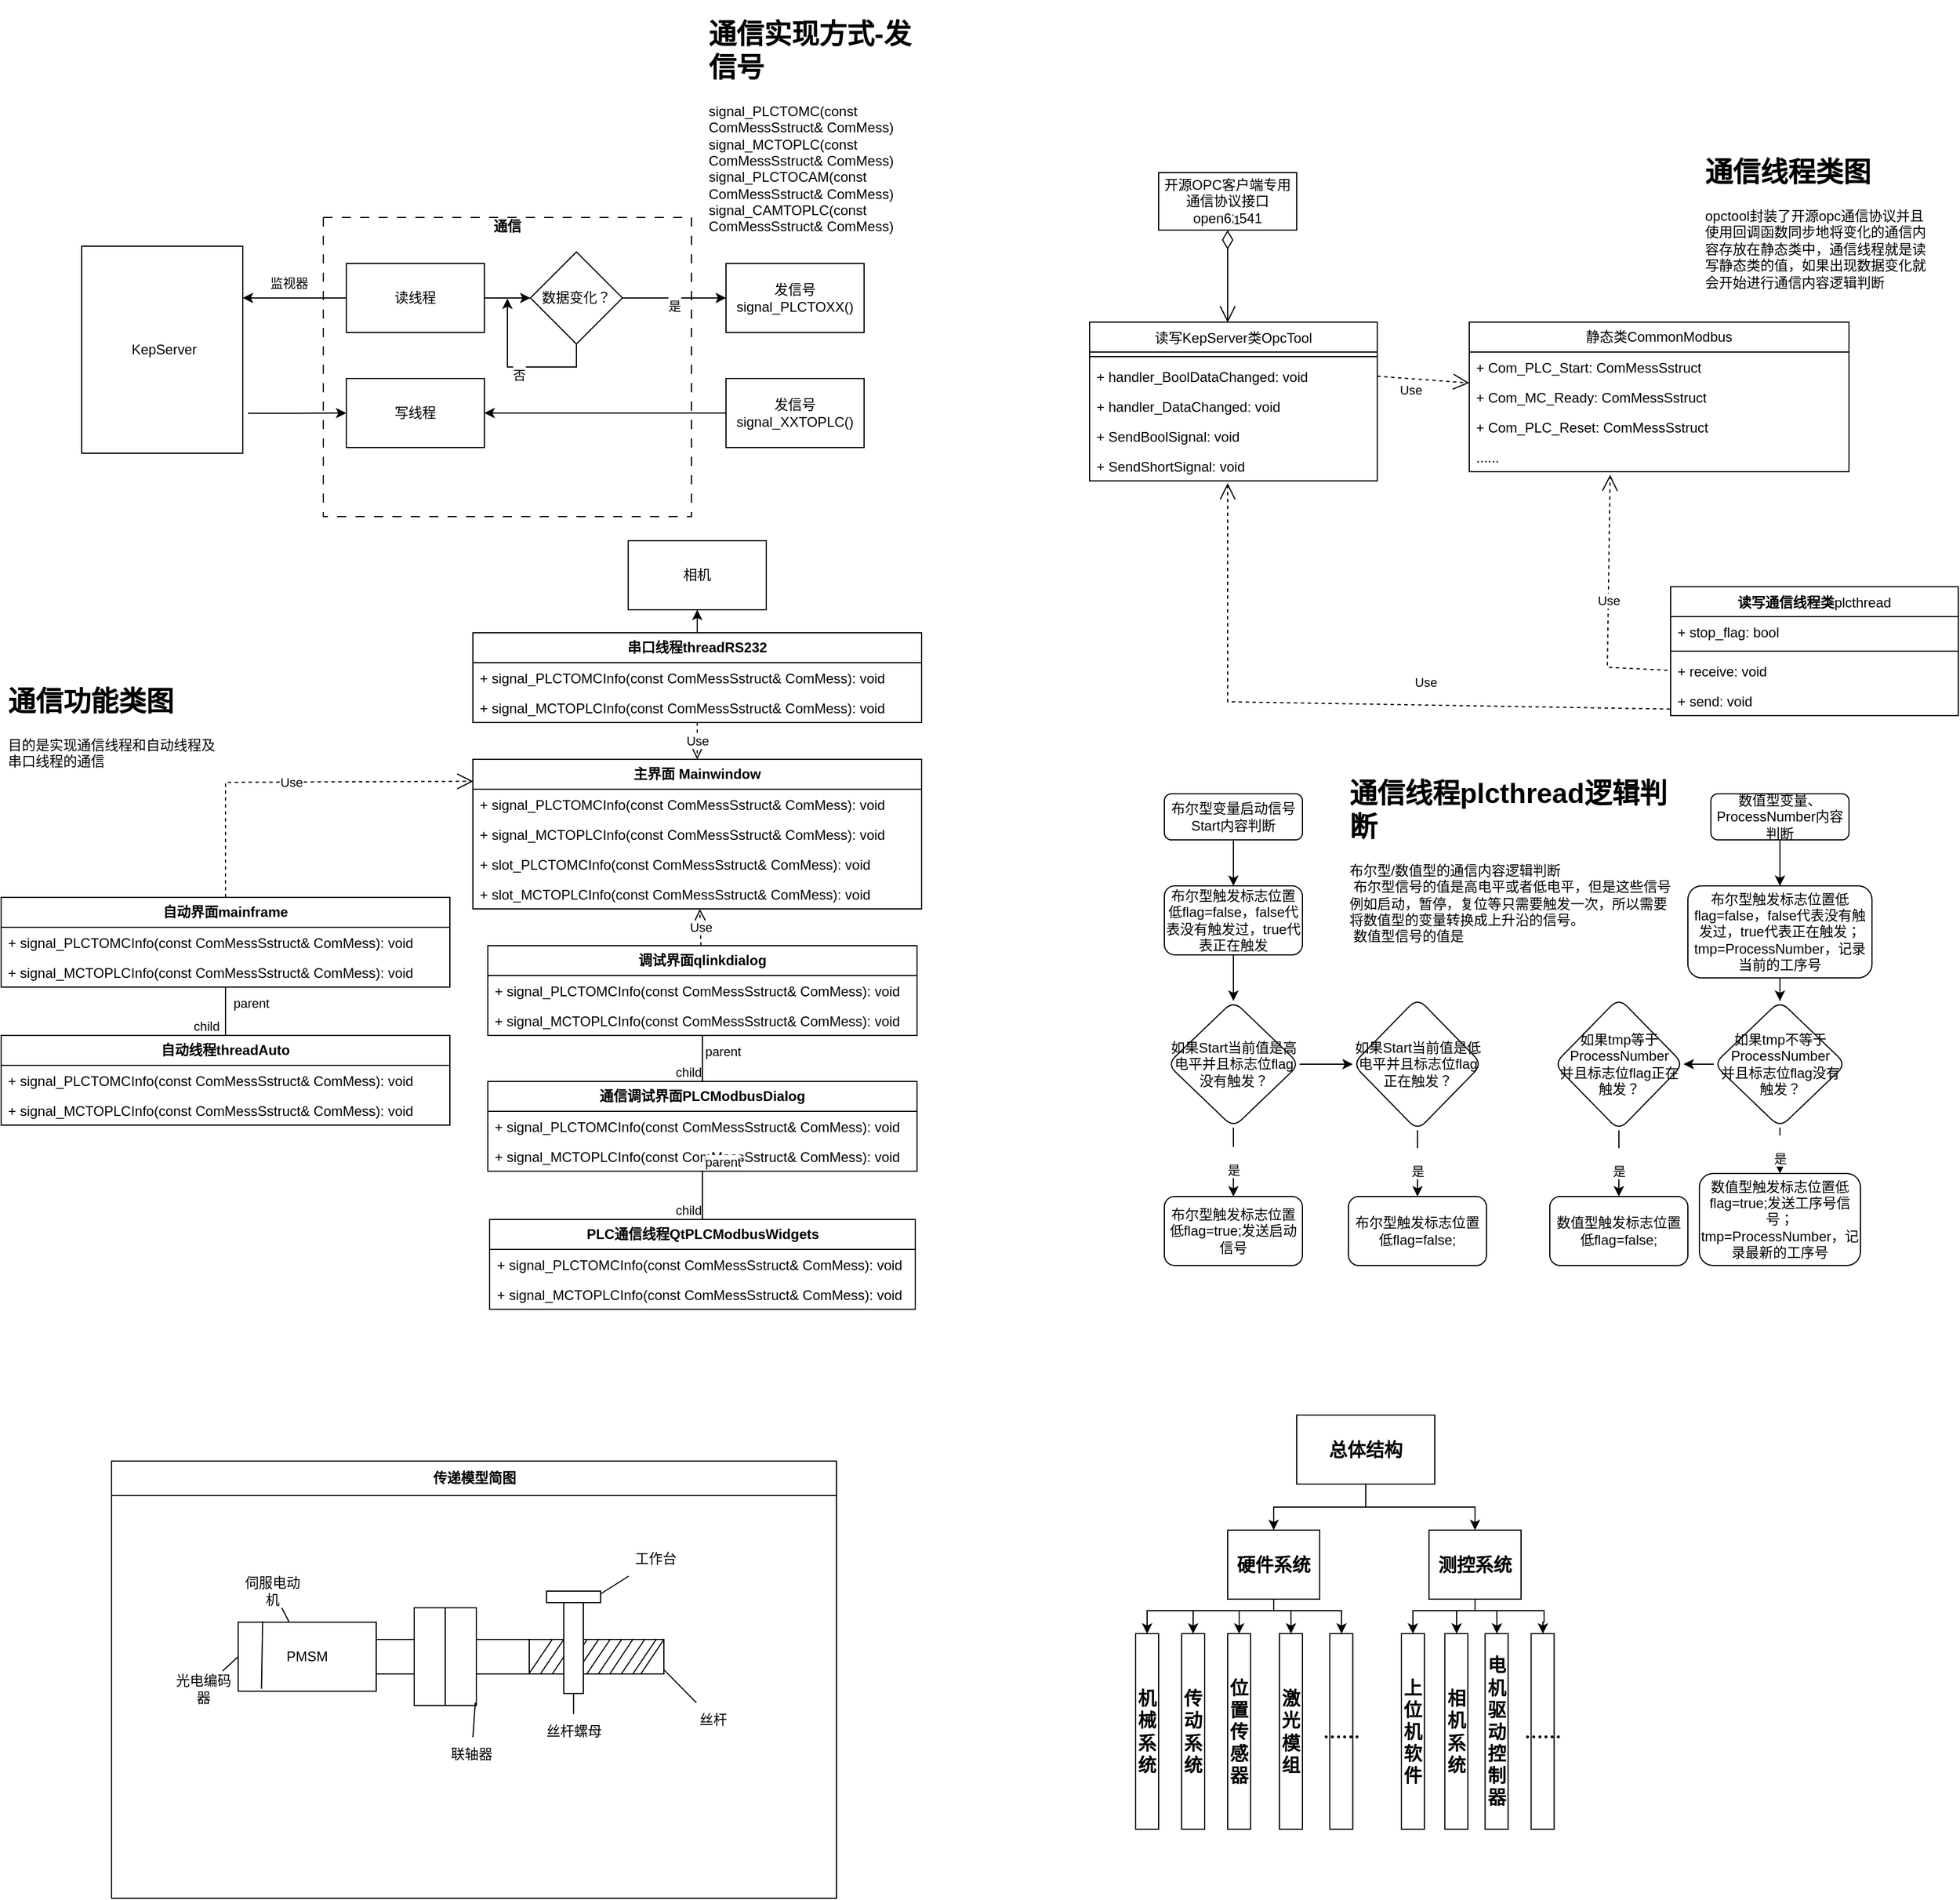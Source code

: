 <mxfile version="24.2.1" type="github">
  <diagram name="第 1 页" id="hFXtMmTSb2sQUVAaNlvA">
    <mxGraphModel dx="1781" dy="1477" grid="1" gridSize="10" guides="1" tooltips="1" connect="1" arrows="1" fold="1" page="1" pageScale="1" pageWidth="827" pageHeight="1169" math="0" shadow="0">
      <root>
        <mxCell id="0" />
        <mxCell id="1" parent="0" />
        <mxCell id="jgqnruxI4edwX1Ub459z-1" value="传递模型简图" style="swimlane;html=1;startSize=30;horizontal=1;containerType=tree;glass=0;" parent="1" vertex="1">
          <mxGeometry x="110" y="1270" width="630" height="380" as="geometry">
            <mxRectangle x="740" y="1830" width="110" height="30" as="alternateBounds" />
          </mxGeometry>
        </mxCell>
        <mxCell id="jgqnruxI4edwX1Ub459z-2" value="" style="rounded=0;whiteSpace=wrap;html=1;" parent="jgqnruxI4edwX1Ub459z-1" vertex="1">
          <mxGeometry x="110" y="140" width="120" height="60" as="geometry" />
        </mxCell>
        <mxCell id="jgqnruxI4edwX1Ub459z-3" style="rounded=0;orthogonalLoop=1;jettySize=auto;html=1;endArrow=none;endFill=0;elbow=vertical;" parent="jgqnruxI4edwX1Ub459z-1" source="jgqnruxI4edwX1Ub459z-4" target="jgqnruxI4edwX1Ub459z-2" edge="1">
          <mxGeometry relative="1" as="geometry" />
        </mxCell>
        <mxCell id="jgqnruxI4edwX1Ub459z-4" value="伺服电动机" style="text;html=1;strokeColor=none;fillColor=none;align=center;verticalAlign=middle;whiteSpace=wrap;rounded=0;" parent="jgqnruxI4edwX1Ub459z-1" vertex="1">
          <mxGeometry x="110" y="97.5" width="60" height="30" as="geometry" />
        </mxCell>
        <mxCell id="jgqnruxI4edwX1Ub459z-5" style="rounded=0;orthogonalLoop=1;jettySize=auto;html=1;endArrow=none;endFill=0;entryX=0;entryY=0.5;entryDx=0;entryDy=0;" parent="jgqnruxI4edwX1Ub459z-1" source="jgqnruxI4edwX1Ub459z-6" target="jgqnruxI4edwX1Ub459z-2" edge="1">
          <mxGeometry relative="1" as="geometry" />
        </mxCell>
        <mxCell id="jgqnruxI4edwX1Ub459z-6" value="光电编码器" style="text;html=1;strokeColor=none;fillColor=none;align=center;verticalAlign=middle;whiteSpace=wrap;rounded=0;" parent="jgqnruxI4edwX1Ub459z-1" vertex="1">
          <mxGeometry x="50" y="182.5" width="60" height="30" as="geometry" />
        </mxCell>
        <mxCell id="jgqnruxI4edwX1Ub459z-7" value="PMSM" style="text;html=1;strokeColor=none;fillColor=none;align=center;verticalAlign=middle;whiteSpace=wrap;rounded=0;" parent="jgqnruxI4edwX1Ub459z-1" vertex="1">
          <mxGeometry x="140" y="155" width="60" height="30" as="geometry" />
        </mxCell>
        <mxCell id="jgqnruxI4edwX1Ub459z-8" value="" style="rounded=0;whiteSpace=wrap;html=1;" parent="jgqnruxI4edwX1Ub459z-1" vertex="1">
          <mxGeometry x="230" y="155" width="40" height="30" as="geometry" />
        </mxCell>
        <mxCell id="jgqnruxI4edwX1Ub459z-9" value="" style="rounded=0;whiteSpace=wrap;html=1;" parent="jgqnruxI4edwX1Ub459z-1" vertex="1">
          <mxGeometry x="263" y="127.5" width="27" height="85" as="geometry" />
        </mxCell>
        <mxCell id="jgqnruxI4edwX1Ub459z-10" value="" style="rounded=0;whiteSpace=wrap;html=1;" parent="jgqnruxI4edwX1Ub459z-1" vertex="1">
          <mxGeometry x="290" y="127.5" width="27" height="85" as="geometry" />
        </mxCell>
        <mxCell id="jgqnruxI4edwX1Ub459z-11" value="" style="rounded=0;whiteSpace=wrap;html=1;" parent="jgqnruxI4edwX1Ub459z-1" vertex="1">
          <mxGeometry x="317" y="155" width="63" height="30" as="geometry" />
        </mxCell>
        <mxCell id="jgqnruxI4edwX1Ub459z-12" value="" style="rounded=0;whiteSpace=wrap;html=1;" parent="jgqnruxI4edwX1Ub459z-1" vertex="1">
          <mxGeometry x="363" y="155" width="117" height="30" as="geometry" />
        </mxCell>
        <mxCell id="jgqnruxI4edwX1Ub459z-13" value="" style="endArrow=none;html=1;rounded=0;" parent="jgqnruxI4edwX1Ub459z-1" edge="1">
          <mxGeometry width="50" height="50" relative="1" as="geometry">
            <mxPoint x="373" y="184.5" as="sourcePoint" />
            <mxPoint x="393" y="155" as="targetPoint" />
          </mxGeometry>
        </mxCell>
        <mxCell id="jgqnruxI4edwX1Ub459z-14" value="" style="endArrow=none;html=1;rounded=0;" parent="jgqnruxI4edwX1Ub459z-1" edge="1">
          <mxGeometry width="50" height="50" relative="1" as="geometry">
            <mxPoint x="383" y="185" as="sourcePoint" />
            <mxPoint x="403" y="155.5" as="targetPoint" />
          </mxGeometry>
        </mxCell>
        <mxCell id="jgqnruxI4edwX1Ub459z-15" value="" style="endArrow=none;html=1;rounded=0;" parent="jgqnruxI4edwX1Ub459z-1" edge="1">
          <mxGeometry width="50" height="50" relative="1" as="geometry">
            <mxPoint x="393" y="185" as="sourcePoint" />
            <mxPoint x="413" y="155.5" as="targetPoint" />
          </mxGeometry>
        </mxCell>
        <mxCell id="jgqnruxI4edwX1Ub459z-16" value="" style="endArrow=none;html=1;rounded=0;" parent="jgqnruxI4edwX1Ub459z-1" edge="1">
          <mxGeometry width="50" height="50" relative="1" as="geometry">
            <mxPoint x="403" y="185" as="sourcePoint" />
            <mxPoint x="423" y="155.5" as="targetPoint" />
          </mxGeometry>
        </mxCell>
        <mxCell id="jgqnruxI4edwX1Ub459z-17" value="" style="endArrow=none;html=1;rounded=0;" parent="jgqnruxI4edwX1Ub459z-1" edge="1">
          <mxGeometry width="50" height="50" relative="1" as="geometry">
            <mxPoint x="413" y="185" as="sourcePoint" />
            <mxPoint x="433" y="155.5" as="targetPoint" />
          </mxGeometry>
        </mxCell>
        <mxCell id="jgqnruxI4edwX1Ub459z-18" value="" style="endArrow=none;html=1;rounded=0;" parent="jgqnruxI4edwX1Ub459z-1" edge="1">
          <mxGeometry width="50" height="50" relative="1" as="geometry">
            <mxPoint x="423" y="185" as="sourcePoint" />
            <mxPoint x="443" y="155.5" as="targetPoint" />
          </mxGeometry>
        </mxCell>
        <mxCell id="jgqnruxI4edwX1Ub459z-19" value="" style="endArrow=none;html=1;rounded=0;" parent="jgqnruxI4edwX1Ub459z-1" edge="1">
          <mxGeometry width="50" height="50" relative="1" as="geometry">
            <mxPoint x="433" y="185" as="sourcePoint" />
            <mxPoint x="453" y="155" as="targetPoint" />
          </mxGeometry>
        </mxCell>
        <mxCell id="jgqnruxI4edwX1Ub459z-20" value="" style="endArrow=none;html=1;rounded=0;" parent="jgqnruxI4edwX1Ub459z-1" edge="1">
          <mxGeometry width="50" height="50" relative="1" as="geometry">
            <mxPoint x="443" y="185" as="sourcePoint" />
            <mxPoint x="463" y="155.5" as="targetPoint" />
          </mxGeometry>
        </mxCell>
        <mxCell id="jgqnruxI4edwX1Ub459z-21" value="" style="endArrow=none;html=1;rounded=0;" parent="jgqnruxI4edwX1Ub459z-1" edge="1">
          <mxGeometry width="50" height="50" relative="1" as="geometry">
            <mxPoint x="453" y="185" as="sourcePoint" />
            <mxPoint x="473" y="155.5" as="targetPoint" />
          </mxGeometry>
        </mxCell>
        <mxCell id="jgqnruxI4edwX1Ub459z-22" value="" style="endArrow=none;html=1;rounded=0;jumpSize=6;endSize=3;startSize=3;" parent="jgqnruxI4edwX1Ub459z-1" edge="1">
          <mxGeometry width="50" height="50" relative="1" as="geometry">
            <mxPoint x="460" y="185" as="sourcePoint" />
            <mxPoint x="480" y="155" as="targetPoint" />
          </mxGeometry>
        </mxCell>
        <mxCell id="jgqnruxI4edwX1Ub459z-23" value="" style="endArrow=none;html=1;rounded=0;" parent="jgqnruxI4edwX1Ub459z-1" edge="1">
          <mxGeometry width="50" height="50" relative="1" as="geometry">
            <mxPoint x="363" y="184.5" as="sourcePoint" />
            <mxPoint x="383" y="155" as="targetPoint" />
          </mxGeometry>
        </mxCell>
        <mxCell id="jgqnruxI4edwX1Ub459z-24" value="" style="rounded=0;whiteSpace=wrap;html=1;" parent="jgqnruxI4edwX1Ub459z-1" vertex="1">
          <mxGeometry x="393" y="123" width="17" height="79" as="geometry" />
        </mxCell>
        <mxCell id="jgqnruxI4edwX1Ub459z-25" value="" style="rounded=0;whiteSpace=wrap;html=1;" parent="jgqnruxI4edwX1Ub459z-1" vertex="1">
          <mxGeometry x="378" y="113" width="47" height="10" as="geometry" />
        </mxCell>
        <mxCell id="jgqnruxI4edwX1Ub459z-26" value="联轴器" style="text;html=1;strokeColor=none;fillColor=none;align=center;verticalAlign=middle;whiteSpace=wrap;rounded=0;" parent="jgqnruxI4edwX1Ub459z-1" vertex="1">
          <mxGeometry x="283" y="240" width="60" height="30" as="geometry" />
        </mxCell>
        <mxCell id="jgqnruxI4edwX1Ub459z-27" style="rounded=0;orthogonalLoop=1;jettySize=auto;html=1;endArrow=none;endFill=0;" parent="jgqnruxI4edwX1Ub459z-1" source="jgqnruxI4edwX1Ub459z-28" target="jgqnruxI4edwX1Ub459z-24" edge="1">
          <mxGeometry relative="1" as="geometry" />
        </mxCell>
        <mxCell id="jgqnruxI4edwX1Ub459z-28" value="丝杆螺母" style="text;html=1;strokeColor=none;fillColor=none;align=center;verticalAlign=middle;whiteSpace=wrap;rounded=0;" parent="jgqnruxI4edwX1Ub459z-1" vertex="1">
          <mxGeometry x="371.5" y="220" width="60" height="30" as="geometry" />
        </mxCell>
        <mxCell id="jgqnruxI4edwX1Ub459z-29" style="rounded=0;orthogonalLoop=1;jettySize=auto;html=1;entryX=1;entryY=0.25;entryDx=0;entryDy=0;endArrow=none;endFill=0;" parent="jgqnruxI4edwX1Ub459z-1" source="jgqnruxI4edwX1Ub459z-30" target="jgqnruxI4edwX1Ub459z-25" edge="1">
          <mxGeometry relative="1" as="geometry" />
        </mxCell>
        <mxCell id="jgqnruxI4edwX1Ub459z-30" value="工作台" style="text;html=1;strokeColor=none;fillColor=none;align=center;verticalAlign=middle;whiteSpace=wrap;rounded=0;" parent="jgqnruxI4edwX1Ub459z-1" vertex="1">
          <mxGeometry x="443" y="70" width="60" height="30" as="geometry" />
        </mxCell>
        <mxCell id="jgqnruxI4edwX1Ub459z-31" value="丝杆" style="text;html=1;strokeColor=none;fillColor=none;align=center;verticalAlign=middle;whiteSpace=wrap;rounded=0;" parent="jgqnruxI4edwX1Ub459z-1" vertex="1">
          <mxGeometry x="493" y="210" width="60" height="30" as="geometry" />
        </mxCell>
        <mxCell id="jgqnruxI4edwX1Ub459z-32" style="rounded=0;orthogonalLoop=1;jettySize=auto;html=1;entryX=0.966;entryY=0.97;entryDx=0;entryDy=0;entryPerimeter=0;endArrow=none;endFill=0;" parent="jgqnruxI4edwX1Ub459z-1" source="jgqnruxI4edwX1Ub459z-26" target="jgqnruxI4edwX1Ub459z-10" edge="1">
          <mxGeometry relative="1" as="geometry" />
        </mxCell>
        <mxCell id="jgqnruxI4edwX1Ub459z-33" value="" style="endArrow=none;html=1;rounded=0;entryX=0.177;entryY=-0.012;entryDx=0;entryDy=0;entryPerimeter=0;exitX=0.169;exitY=0.965;exitDx=0;exitDy=0;exitPerimeter=0;" parent="jgqnruxI4edwX1Ub459z-1" source="jgqnruxI4edwX1Ub459z-2" target="jgqnruxI4edwX1Ub459z-2" edge="1">
          <mxGeometry width="50" height="50" relative="1" as="geometry">
            <mxPoint x="123" y="300" as="sourcePoint" />
            <mxPoint x="173" y="250" as="targetPoint" />
          </mxGeometry>
        </mxCell>
        <mxCell id="jgqnruxI4edwX1Ub459z-34" style="rounded=0;orthogonalLoop=1;jettySize=auto;html=1;entryX=1.001;entryY=0.882;entryDx=0;entryDy=0;entryPerimeter=0;endArrow=none;endFill=0;" parent="jgqnruxI4edwX1Ub459z-1" source="jgqnruxI4edwX1Ub459z-31" target="jgqnruxI4edwX1Ub459z-12" edge="1">
          <mxGeometry relative="1" as="geometry" />
        </mxCell>
        <mxCell id="hphYwLu9U0YZv0h95D7Z-1" style="edgeStyle=orthogonalEdgeStyle;rounded=0;orthogonalLoop=1;jettySize=auto;html=1;entryX=0;entryY=0.5;entryDx=0;entryDy=0;exitX=1.032;exitY=0.807;exitDx=0;exitDy=0;exitPerimeter=0;" parent="1" source="hphYwLu9U0YZv0h95D7Z-2" target="hphYwLu9U0YZv0h95D7Z-6" edge="1">
          <mxGeometry relative="1" as="geometry" />
        </mxCell>
        <mxCell id="hphYwLu9U0YZv0h95D7Z-2" value="&lt;span style=&quot;white-space: pre;&quot;&gt; &lt;/span&gt;KepServer" style="rounded=0;whiteSpace=wrap;html=1;points=[[0,0,0,0,0],[0,0.25,0,0,0],[0,0.5,0,0,0],[0,0.75,0,0,0],[0,1,0,0,0],[0.25,0,0,0,0],[0.25,1,0,0,0],[0.5,0,0,0,0],[0.5,1,0,0,0],[0.75,0,0,0,0],[0.75,1,0,0,0],[1,0,0,0,0],[1,0.25,0,0,0],[1,0.5,0,0,0],[1,0.75,0,0,0],[1,1,0,0,0]];" parent="1" vertex="1">
          <mxGeometry x="84" y="214" width="140" height="180" as="geometry" />
        </mxCell>
        <mxCell id="hphYwLu9U0YZv0h95D7Z-3" value="&#xa;通信" style="swimlane;startSize=0;dashed=1;dashPattern=8 8;" parent="1" vertex="1">
          <mxGeometry x="294" y="189" width="320" height="260" as="geometry">
            <mxRectangle x="300" y="530" width="60" height="40" as="alternateBounds" />
          </mxGeometry>
        </mxCell>
        <mxCell id="hphYwLu9U0YZv0h95D7Z-4" value="" style="edgeStyle=orthogonalEdgeStyle;rounded=0;orthogonalLoop=1;jettySize=auto;html=1;" parent="hphYwLu9U0YZv0h95D7Z-3" source="hphYwLu9U0YZv0h95D7Z-5" target="hphYwLu9U0YZv0h95D7Z-8" edge="1">
          <mxGeometry relative="1" as="geometry" />
        </mxCell>
        <mxCell id="hphYwLu9U0YZv0h95D7Z-5" value="读线程" style="rounded=0;whiteSpace=wrap;html=1;" parent="hphYwLu9U0YZv0h95D7Z-3" vertex="1">
          <mxGeometry x="20" y="40" width="120" height="60" as="geometry" />
        </mxCell>
        <mxCell id="hphYwLu9U0YZv0h95D7Z-6" value="写线程" style="rounded=0;whiteSpace=wrap;html=1;" parent="hphYwLu9U0YZv0h95D7Z-3" vertex="1">
          <mxGeometry x="20" y="140" width="120" height="60" as="geometry" />
        </mxCell>
        <mxCell id="hphYwLu9U0YZv0h95D7Z-7" value="&lt;br&gt;否" style="edgeStyle=orthogonalEdgeStyle;rounded=0;orthogonalLoop=1;jettySize=auto;html=1;exitX=0.5;exitY=1;exitDx=0;exitDy=0;" parent="hphYwLu9U0YZv0h95D7Z-3" source="hphYwLu9U0YZv0h95D7Z-8" edge="1">
          <mxGeometry relative="1" as="geometry">
            <mxPoint x="160" y="70" as="targetPoint" />
          </mxGeometry>
        </mxCell>
        <mxCell id="hphYwLu9U0YZv0h95D7Z-8" value="数据变化？" style="rhombus;whiteSpace=wrap;html=1;rounded=0;" parent="hphYwLu9U0YZv0h95D7Z-3" vertex="1">
          <mxGeometry x="180" y="30" width="80" height="80" as="geometry" />
        </mxCell>
        <mxCell id="hphYwLu9U0YZv0h95D7Z-9" value="&lt;br&gt;监视器" style="edgeStyle=orthogonalEdgeStyle;rounded=0;orthogonalLoop=1;jettySize=auto;html=1;entryX=1;entryY=0.25;entryDx=0;entryDy=0;entryPerimeter=0;" parent="1" source="hphYwLu9U0YZv0h95D7Z-5" target="hphYwLu9U0YZv0h95D7Z-2" edge="1">
          <mxGeometry x="0.111" y="-20" relative="1" as="geometry">
            <mxPoint as="offset" />
          </mxGeometry>
        </mxCell>
        <mxCell id="hphYwLu9U0YZv0h95D7Z-10" value="发信号signal_PLCTOXX()" style="whiteSpace=wrap;html=1;rounded=0;" parent="1" vertex="1">
          <mxGeometry x="644" y="229" width="120" height="60" as="geometry" />
        </mxCell>
        <mxCell id="hphYwLu9U0YZv0h95D7Z-11" value="&lt;br&gt;是" style="edgeStyle=orthogonalEdgeStyle;rounded=0;orthogonalLoop=1;jettySize=auto;html=1;entryX=0;entryY=0.5;entryDx=0;entryDy=0;" parent="1" source="hphYwLu9U0YZv0h95D7Z-8" target="hphYwLu9U0YZv0h95D7Z-10" edge="1">
          <mxGeometry relative="1" as="geometry">
            <mxPoint x="654" y="259" as="targetPoint" />
          </mxGeometry>
        </mxCell>
        <mxCell id="hphYwLu9U0YZv0h95D7Z-12" style="edgeStyle=orthogonalEdgeStyle;rounded=0;orthogonalLoop=1;jettySize=auto;html=1;entryX=1;entryY=0.5;entryDx=0;entryDy=0;" parent="1" source="hphYwLu9U0YZv0h95D7Z-13" target="hphYwLu9U0YZv0h95D7Z-6" edge="1">
          <mxGeometry relative="1" as="geometry" />
        </mxCell>
        <mxCell id="hphYwLu9U0YZv0h95D7Z-13" value="发信号signal_XXTOPLC()" style="rounded=0;whiteSpace=wrap;html=1;" parent="1" vertex="1">
          <mxGeometry x="644" y="329" width="120" height="60" as="geometry" />
        </mxCell>
        <mxCell id="hphYwLu9U0YZv0h95D7Z-14" value="&lt;h1&gt;通信实现方式-发信号&lt;/h1&gt;&lt;div&gt;signal_PLCTOMC(const ComMessSstruct&amp;amp; ComMess)&lt;/div&gt;&lt;div&gt;signal_MCTOPLC(const ComMessSstruct&amp;amp; ComMess)&lt;/div&gt;&lt;div&gt;&lt;div style=&quot;border-color: var(--border-color);&quot;&gt;signal_PLCTOCAM(const ComMessSstruct&amp;amp; ComMess)&lt;/div&gt;&lt;div style=&quot;border-color: var(--border-color);&quot;&gt;signal_CAMTOPLC(const ComMessSstruct&amp;amp; ComMess)&lt;/div&gt;&lt;/div&gt;" style="text;html=1;strokeColor=none;fillColor=none;spacing=5;spacingTop=-20;whiteSpace=wrap;overflow=hidden;rounded=0;" parent="1" vertex="1">
          <mxGeometry x="624" y="10" width="190" height="204" as="geometry" />
        </mxCell>
        <mxCell id="hphYwLu9U0YZv0h95D7Z-15" value="&lt;b&gt;主界面 Mainwindow&lt;/b&gt;" style="swimlane;fontStyle=0;childLayout=stackLayout;horizontal=1;startSize=26;fillColor=none;horizontalStack=0;resizeParent=1;resizeParentMax=0;resizeLast=0;collapsible=1;marginBottom=0;whiteSpace=wrap;html=1;" parent="1" vertex="1">
          <mxGeometry x="424" y="660" width="390" height="130" as="geometry" />
        </mxCell>
        <mxCell id="hphYwLu9U0YZv0h95D7Z-16" value="+ signal_PLCTOMCInfo(const ComMessSstruct&amp;amp; ComMess): void" style="text;strokeColor=none;fillColor=none;align=left;verticalAlign=top;spacingLeft=4;spacingRight=4;overflow=hidden;rotatable=0;points=[[0,0.5],[1,0.5]];portConstraint=eastwest;whiteSpace=wrap;html=1;" parent="hphYwLu9U0YZv0h95D7Z-15" vertex="1">
          <mxGeometry y="26" width="390" height="26" as="geometry" />
        </mxCell>
        <mxCell id="hphYwLu9U0YZv0h95D7Z-17" value="+ signal_MCTOPLCInfo(const ComMessSstruct&amp;amp; ComMess): void" style="text;strokeColor=none;fillColor=none;align=left;verticalAlign=top;spacingLeft=4;spacingRight=4;overflow=hidden;rotatable=0;points=[[0,0.5],[1,0.5]];portConstraint=eastwest;whiteSpace=wrap;html=1;" parent="hphYwLu9U0YZv0h95D7Z-15" vertex="1">
          <mxGeometry y="52" width="390" height="26" as="geometry" />
        </mxCell>
        <mxCell id="hphYwLu9U0YZv0h95D7Z-18" value="+ slot_PLCTOMCInfo(const ComMessSstruct&amp;amp; ComMess): void" style="text;strokeColor=none;fillColor=none;align=left;verticalAlign=top;spacingLeft=4;spacingRight=4;overflow=hidden;rotatable=0;points=[[0,0.5],[1,0.5]];portConstraint=eastwest;whiteSpace=wrap;html=1;" parent="hphYwLu9U0YZv0h95D7Z-15" vertex="1">
          <mxGeometry y="78" width="390" height="26" as="geometry" />
        </mxCell>
        <mxCell id="hphYwLu9U0YZv0h95D7Z-19" value="+ slot_MCTOPLCInfo(const ComMessSstruct&amp;amp; ComMess): void" style="text;strokeColor=none;fillColor=none;align=left;verticalAlign=top;spacingLeft=4;spacingRight=4;overflow=hidden;rotatable=0;points=[[0,0.5],[1,0.5]];portConstraint=eastwest;whiteSpace=wrap;html=1;" parent="hphYwLu9U0YZv0h95D7Z-15" vertex="1">
          <mxGeometry y="104" width="390" height="26" as="geometry" />
        </mxCell>
        <mxCell id="hphYwLu9U0YZv0h95D7Z-20" value="&lt;b&gt;自动界面mainframe&lt;/b&gt;" style="swimlane;fontStyle=0;childLayout=stackLayout;horizontal=1;startSize=26;fillColor=none;horizontalStack=0;resizeParent=1;resizeParentMax=0;resizeLast=0;collapsible=1;marginBottom=0;whiteSpace=wrap;html=1;" parent="1" vertex="1">
          <mxGeometry x="14" y="780" width="390" height="78" as="geometry" />
        </mxCell>
        <mxCell id="hphYwLu9U0YZv0h95D7Z-21" value="+ signal_PLCTOMCInfo(const ComMessSstruct&amp;amp; ComMess): void" style="text;strokeColor=none;fillColor=none;align=left;verticalAlign=top;spacingLeft=4;spacingRight=4;overflow=hidden;rotatable=0;points=[[0,0.5],[1,0.5]];portConstraint=eastwest;whiteSpace=wrap;html=1;" parent="hphYwLu9U0YZv0h95D7Z-20" vertex="1">
          <mxGeometry y="26" width="390" height="26" as="geometry" />
        </mxCell>
        <mxCell id="hphYwLu9U0YZv0h95D7Z-22" value="+ signal_MCTOPLCInfo(const ComMessSstruct&amp;amp; ComMess): void" style="text;strokeColor=none;fillColor=none;align=left;verticalAlign=top;spacingLeft=4;spacingRight=4;overflow=hidden;rotatable=0;points=[[0,0.5],[1,0.5]];portConstraint=eastwest;whiteSpace=wrap;html=1;" parent="hphYwLu9U0YZv0h95D7Z-20" vertex="1">
          <mxGeometry y="52" width="390" height="26" as="geometry" />
        </mxCell>
        <mxCell id="hphYwLu9U0YZv0h95D7Z-23" value="Use" style="endArrow=open;endSize=12;dashed=1;html=1;rounded=0;entryX=0.001;entryY=0.147;entryDx=0;entryDy=0;entryPerimeter=0;" parent="1" source="hphYwLu9U0YZv0h95D7Z-20" target="hphYwLu9U0YZv0h95D7Z-15" edge="1">
          <mxGeometry width="160" relative="1" as="geometry">
            <mxPoint x="502" y="856" as="sourcePoint" />
            <mxPoint x="404" y="640" as="targetPoint" />
            <Array as="points">
              <mxPoint x="209" y="680" />
            </Array>
          </mxGeometry>
        </mxCell>
        <mxCell id="hphYwLu9U0YZv0h95D7Z-24" value="&lt;b&gt;自动线程threadAuto&lt;/b&gt;" style="swimlane;fontStyle=0;childLayout=stackLayout;horizontal=1;startSize=26;fillColor=none;horizontalStack=0;resizeParent=1;resizeParentMax=0;resizeLast=0;collapsible=1;marginBottom=0;whiteSpace=wrap;html=1;" parent="1" vertex="1">
          <mxGeometry x="14" y="900" width="390" height="78" as="geometry" />
        </mxCell>
        <mxCell id="hphYwLu9U0YZv0h95D7Z-25" value="+ signal_PLCTOMCInfo(const ComMessSstruct&amp;amp; ComMess): void" style="text;strokeColor=none;fillColor=none;align=left;verticalAlign=top;spacingLeft=4;spacingRight=4;overflow=hidden;rotatable=0;points=[[0,0.5],[1,0.5]];portConstraint=eastwest;whiteSpace=wrap;html=1;" parent="hphYwLu9U0YZv0h95D7Z-24" vertex="1">
          <mxGeometry y="26" width="390" height="26" as="geometry" />
        </mxCell>
        <mxCell id="hphYwLu9U0YZv0h95D7Z-26" value="+ signal_MCTOPLCInfo(const ComMessSstruct&amp;amp; ComMess): void" style="text;strokeColor=none;fillColor=none;align=left;verticalAlign=top;spacingLeft=4;spacingRight=4;overflow=hidden;rotatable=0;points=[[0,0.5],[1,0.5]];portConstraint=eastwest;whiteSpace=wrap;html=1;" parent="hphYwLu9U0YZv0h95D7Z-24" vertex="1">
          <mxGeometry y="52" width="390" height="26" as="geometry" />
        </mxCell>
        <mxCell id="hphYwLu9U0YZv0h95D7Z-27" value="" style="endArrow=none;html=1;edgeStyle=orthogonalEdgeStyle;rounded=0;" parent="1" source="hphYwLu9U0YZv0h95D7Z-20" target="hphYwLu9U0YZv0h95D7Z-24" edge="1">
          <mxGeometry relative="1" as="geometry">
            <mxPoint x="294" y="770" as="sourcePoint" />
            <mxPoint x="454" y="770" as="targetPoint" />
          </mxGeometry>
        </mxCell>
        <mxCell id="hphYwLu9U0YZv0h95D7Z-28" value="parent" style="edgeLabel;resizable=0;html=1;align=left;verticalAlign=bottom;" parent="hphYwLu9U0YZv0h95D7Z-27" connectable="0" vertex="1">
          <mxGeometry x="-1" relative="1" as="geometry">
            <mxPoint x="5" y="22" as="offset" />
          </mxGeometry>
        </mxCell>
        <mxCell id="hphYwLu9U0YZv0h95D7Z-29" value="child" style="edgeLabel;resizable=0;html=1;align=right;verticalAlign=bottom;" parent="hphYwLu9U0YZv0h95D7Z-27" connectable="0" vertex="1">
          <mxGeometry x="1" relative="1" as="geometry">
            <mxPoint x="-5" as="offset" />
          </mxGeometry>
        </mxCell>
        <mxCell id="hphYwLu9U0YZv0h95D7Z-30" value="&lt;h1&gt;通信功能类图&lt;/h1&gt;&lt;div&gt;目的是实现通信线程和自动线程及串口线程的通信&lt;/div&gt;" style="text;html=1;strokeColor=none;fillColor=none;spacing=5;spacingTop=-20;whiteSpace=wrap;overflow=hidden;rounded=0;" parent="1" vertex="1">
          <mxGeometry x="15" y="590" width="190" height="120" as="geometry" />
        </mxCell>
        <mxCell id="hphYwLu9U0YZv0h95D7Z-31" value="&lt;b&gt;调试界面qlinkdialog&lt;/b&gt;" style="swimlane;fontStyle=0;childLayout=stackLayout;horizontal=1;startSize=26;fillColor=none;horizontalStack=0;resizeParent=1;resizeParentMax=0;resizeLast=0;collapsible=1;marginBottom=0;whiteSpace=wrap;html=1;" parent="1" vertex="1">
          <mxGeometry x="437" y="822" width="373" height="78" as="geometry" />
        </mxCell>
        <mxCell id="hphYwLu9U0YZv0h95D7Z-32" value="+ signal_PLCTOMCInfo(const ComMessSstruct&amp;amp; ComMess): void" style="text;strokeColor=none;fillColor=none;align=left;verticalAlign=top;spacingLeft=4;spacingRight=4;overflow=hidden;rotatable=0;points=[[0,0.5],[1,0.5]];portConstraint=eastwest;whiteSpace=wrap;html=1;" parent="hphYwLu9U0YZv0h95D7Z-31" vertex="1">
          <mxGeometry y="26" width="373" height="26" as="geometry" />
        </mxCell>
        <mxCell id="hphYwLu9U0YZv0h95D7Z-33" value="+ signal_MCTOPLCInfo(const ComMessSstruct&amp;amp; ComMess): void" style="text;strokeColor=none;fillColor=none;align=left;verticalAlign=top;spacingLeft=4;spacingRight=4;overflow=hidden;rotatable=0;points=[[0,0.5],[1,0.5]];portConstraint=eastwest;whiteSpace=wrap;html=1;" parent="hphYwLu9U0YZv0h95D7Z-31" vertex="1">
          <mxGeometry y="52" width="373" height="26" as="geometry" />
        </mxCell>
        <mxCell id="hphYwLu9U0YZv0h95D7Z-34" value="&lt;b&gt;通信调试界面PLCModbusDialog&lt;/b&gt;" style="swimlane;fontStyle=0;childLayout=stackLayout;horizontal=1;startSize=26;fillColor=none;horizontalStack=0;resizeParent=1;resizeParentMax=0;resizeLast=0;collapsible=1;marginBottom=0;whiteSpace=wrap;html=1;" parent="1" vertex="1">
          <mxGeometry x="437" y="940" width="373" height="78" as="geometry" />
        </mxCell>
        <mxCell id="hphYwLu9U0YZv0h95D7Z-35" value="+ signal_PLCTOMCInfo(const ComMessSstruct&amp;amp; ComMess): void" style="text;strokeColor=none;fillColor=none;align=left;verticalAlign=top;spacingLeft=4;spacingRight=4;overflow=hidden;rotatable=0;points=[[0,0.5],[1,0.5]];portConstraint=eastwest;whiteSpace=wrap;html=1;" parent="hphYwLu9U0YZv0h95D7Z-34" vertex="1">
          <mxGeometry y="26" width="373" height="26" as="geometry" />
        </mxCell>
        <mxCell id="hphYwLu9U0YZv0h95D7Z-36" value="+ signal_MCTOPLCInfo(const ComMessSstruct&amp;amp; ComMess): void" style="text;strokeColor=none;fillColor=none;align=left;verticalAlign=top;spacingLeft=4;spacingRight=4;overflow=hidden;rotatable=0;points=[[0,0.5],[1,0.5]];portConstraint=eastwest;whiteSpace=wrap;html=1;" parent="hphYwLu9U0YZv0h95D7Z-34" vertex="1">
          <mxGeometry y="52" width="373" height="26" as="geometry" />
        </mxCell>
        <mxCell id="hphYwLu9U0YZv0h95D7Z-37" value="&lt;b&gt;PLC通信线程QtPLCModbusWidgets&lt;/b&gt;" style="swimlane;fontStyle=0;childLayout=stackLayout;horizontal=1;startSize=26;fillColor=none;horizontalStack=0;resizeParent=1;resizeParentMax=0;resizeLast=0;collapsible=1;marginBottom=0;whiteSpace=wrap;html=1;" parent="1" vertex="1">
          <mxGeometry x="438.5" y="1060" width="370" height="78" as="geometry" />
        </mxCell>
        <mxCell id="hphYwLu9U0YZv0h95D7Z-38" value="+ signal_PLCTOMCInfo(const ComMessSstruct&amp;amp; ComMess): void" style="text;strokeColor=none;fillColor=none;align=left;verticalAlign=top;spacingLeft=4;spacingRight=4;overflow=hidden;rotatable=0;points=[[0,0.5],[1,0.5]];portConstraint=eastwest;whiteSpace=wrap;html=1;" parent="hphYwLu9U0YZv0h95D7Z-37" vertex="1">
          <mxGeometry y="26" width="370" height="26" as="geometry" />
        </mxCell>
        <mxCell id="hphYwLu9U0YZv0h95D7Z-39" value="+ signal_MCTOPLCInfo(const ComMessSstruct&amp;amp; ComMess): void" style="text;strokeColor=none;fillColor=none;align=left;verticalAlign=top;spacingLeft=4;spacingRight=4;overflow=hidden;rotatable=0;points=[[0,0.5],[1,0.5]];portConstraint=eastwest;whiteSpace=wrap;html=1;" parent="hphYwLu9U0YZv0h95D7Z-37" vertex="1">
          <mxGeometry y="52" width="370" height="26" as="geometry" />
        </mxCell>
        <mxCell id="hphYwLu9U0YZv0h95D7Z-40" style="edgeStyle=orthogonalEdgeStyle;rounded=0;orthogonalLoop=1;jettySize=auto;html=1;entryX=0.5;entryY=1;entryDx=0;entryDy=0;" parent="1" source="hphYwLu9U0YZv0h95D7Z-41" target="hphYwLu9U0YZv0h95D7Z-44" edge="1">
          <mxGeometry relative="1" as="geometry" />
        </mxCell>
        <mxCell id="hphYwLu9U0YZv0h95D7Z-41" value="&lt;b&gt;串口线程threadRS232&lt;/b&gt;" style="swimlane;fontStyle=0;childLayout=stackLayout;horizontal=1;startSize=26;fillColor=none;horizontalStack=0;resizeParent=1;resizeParentMax=0;resizeLast=0;collapsible=1;marginBottom=0;whiteSpace=wrap;html=1;" parent="1" vertex="1">
          <mxGeometry x="424" y="550" width="390" height="78" as="geometry" />
        </mxCell>
        <mxCell id="hphYwLu9U0YZv0h95D7Z-42" value="+ signal_PLCTOMCInfo(const ComMessSstruct&amp;amp; ComMess): void" style="text;strokeColor=none;fillColor=none;align=left;verticalAlign=top;spacingLeft=4;spacingRight=4;overflow=hidden;rotatable=0;points=[[0,0.5],[1,0.5]];portConstraint=eastwest;whiteSpace=wrap;html=1;" parent="hphYwLu9U0YZv0h95D7Z-41" vertex="1">
          <mxGeometry y="26" width="390" height="26" as="geometry" />
        </mxCell>
        <mxCell id="hphYwLu9U0YZv0h95D7Z-43" value="+ signal_MCTOPLCInfo(const ComMessSstruct&amp;amp; ComMess): void" style="text;strokeColor=none;fillColor=none;align=left;verticalAlign=top;spacingLeft=4;spacingRight=4;overflow=hidden;rotatable=0;points=[[0,0.5],[1,0.5]];portConstraint=eastwest;whiteSpace=wrap;html=1;" parent="hphYwLu9U0YZv0h95D7Z-41" vertex="1">
          <mxGeometry y="52" width="390" height="26" as="geometry" />
        </mxCell>
        <mxCell id="hphYwLu9U0YZv0h95D7Z-44" value="相机" style="rounded=0;whiteSpace=wrap;html=1;" parent="1" vertex="1">
          <mxGeometry x="559" y="470" width="120" height="60" as="geometry" />
        </mxCell>
        <mxCell id="hphYwLu9U0YZv0h95D7Z-45" value="" style="endArrow=none;html=1;edgeStyle=orthogonalEdgeStyle;rounded=0;" parent="1" source="hphYwLu9U0YZv0h95D7Z-31" target="hphYwLu9U0YZv0h95D7Z-34" edge="1">
          <mxGeometry relative="1" as="geometry">
            <mxPoint x="200" y="1060" as="sourcePoint" />
            <mxPoint x="360" y="1060" as="targetPoint" />
          </mxGeometry>
        </mxCell>
        <mxCell id="hphYwLu9U0YZv0h95D7Z-46" value="parent" style="edgeLabel;resizable=0;html=1;align=left;verticalAlign=bottom;" parent="hphYwLu9U0YZv0h95D7Z-45" connectable="0" vertex="1">
          <mxGeometry x="-1" relative="1" as="geometry">
            <mxPoint y="22" as="offset" />
          </mxGeometry>
        </mxCell>
        <mxCell id="hphYwLu9U0YZv0h95D7Z-47" value="child" style="edgeLabel;resizable=0;html=1;align=right;verticalAlign=bottom;" parent="hphYwLu9U0YZv0h95D7Z-45" connectable="0" vertex="1">
          <mxGeometry x="1" relative="1" as="geometry" />
        </mxCell>
        <mxCell id="hphYwLu9U0YZv0h95D7Z-48" value="Use" style="endArrow=open;endSize=12;dashed=1;html=1;rounded=0;" parent="1" source="hphYwLu9U0YZv0h95D7Z-31" target="hphYwLu9U0YZv0h95D7Z-15" edge="1">
          <mxGeometry width="160" relative="1" as="geometry">
            <mxPoint x="240" y="1090" as="sourcePoint" />
            <mxPoint x="400" y="1090" as="targetPoint" />
          </mxGeometry>
        </mxCell>
        <mxCell id="hphYwLu9U0YZv0h95D7Z-49" value="" style="endArrow=none;html=1;edgeStyle=orthogonalEdgeStyle;rounded=0;" parent="1" source="hphYwLu9U0YZv0h95D7Z-34" target="hphYwLu9U0YZv0h95D7Z-37" edge="1">
          <mxGeometry relative="1" as="geometry">
            <mxPoint x="210" y="1060" as="sourcePoint" />
            <mxPoint x="240" y="1060" as="targetPoint" />
          </mxGeometry>
        </mxCell>
        <mxCell id="hphYwLu9U0YZv0h95D7Z-50" value="parent" style="edgeLabel;resizable=0;html=1;align=left;verticalAlign=bottom;" parent="hphYwLu9U0YZv0h95D7Z-49" connectable="0" vertex="1">
          <mxGeometry x="-1" relative="1" as="geometry" />
        </mxCell>
        <mxCell id="hphYwLu9U0YZv0h95D7Z-51" value="child" style="edgeLabel;resizable=0;html=1;align=right;verticalAlign=bottom;" parent="hphYwLu9U0YZv0h95D7Z-49" connectable="0" vertex="1">
          <mxGeometry x="1" relative="1" as="geometry" />
        </mxCell>
        <mxCell id="hphYwLu9U0YZv0h95D7Z-52" value="Use" style="endArrow=open;endSize=12;dashed=1;html=1;rounded=0;" parent="1" source="hphYwLu9U0YZv0h95D7Z-41" target="hphYwLu9U0YZv0h95D7Z-15" edge="1">
          <mxGeometry width="160" relative="1" as="geometry">
            <mxPoint x="190" y="520" as="sourcePoint" />
            <mxPoint x="350" y="520" as="targetPoint" />
          </mxGeometry>
        </mxCell>
        <mxCell id="hphYwLu9U0YZv0h95D7Z-53" value="" style="edgeStyle=orthogonalEdgeStyle;rounded=0;orthogonalLoop=1;jettySize=auto;html=1;" parent="1" source="hphYwLu9U0YZv0h95D7Z-54" target="hphYwLu9U0YZv0h95D7Z-79" edge="1">
          <mxGeometry relative="1" as="geometry" />
        </mxCell>
        <mxCell id="hphYwLu9U0YZv0h95D7Z-54" value="布尔型变量启动信号Start内容判断" style="rounded=1;whiteSpace=wrap;html=1;fontSize=12;glass=0;strokeWidth=1;shadow=0;" parent="1" vertex="1">
          <mxGeometry x="1025" y="690" width="120" height="40" as="geometry" />
        </mxCell>
        <mxCell id="hphYwLu9U0YZv0h95D7Z-55" value="&lt;h1&gt;通信线程plcthread逻辑判断&lt;/h1&gt;&lt;div&gt;布尔型/数值型的通信内容逻辑判断&lt;/div&gt;&lt;div&gt;&lt;span style=&quot;white-space: pre;&quot;&gt; &lt;/span&gt;布尔型信号的值是高电平或者低电平，但是这些信号例如启动，暂停，复位等只需要触发一次，所以需要将数值型的变量转换成上升沿的信号。&lt;/div&gt;&lt;div&gt;&lt;span style=&quot;white-space: pre;&quot;&gt; &lt;/span&gt;数值型信号的值是&lt;br&gt;&lt;/div&gt;" style="text;html=1;strokeColor=none;fillColor=none;spacing=5;spacingTop=-20;whiteSpace=wrap;overflow=hidden;rounded=0;" parent="1" vertex="1">
          <mxGeometry x="1181.25" y="670" width="295" height="190" as="geometry" />
        </mxCell>
        <mxCell id="hphYwLu9U0YZv0h95D7Z-56" value="静态类CommonModbus" style="swimlane;fontStyle=0;childLayout=stackLayout;horizontal=1;startSize=26;fillColor=none;horizontalStack=0;resizeParent=1;resizeParentMax=0;resizeLast=0;collapsible=1;marginBottom=0;whiteSpace=wrap;html=1;" parent="1" vertex="1">
          <mxGeometry x="1290" y="280" width="330" height="130" as="geometry" />
        </mxCell>
        <mxCell id="hphYwLu9U0YZv0h95D7Z-57" value="+ Com_PLC_Start:&amp;nbsp;ComMessSstruct" style="text;strokeColor=none;fillColor=none;align=left;verticalAlign=top;spacingLeft=4;spacingRight=4;overflow=hidden;rotatable=0;points=[[0,0.5],[1,0.5]];portConstraint=eastwest;whiteSpace=wrap;html=1;" parent="hphYwLu9U0YZv0h95D7Z-56" vertex="1">
          <mxGeometry y="26" width="330" height="26" as="geometry" />
        </mxCell>
        <mxCell id="hphYwLu9U0YZv0h95D7Z-58" value="+ Com_MC_Ready: ComMessSstruct" style="text;strokeColor=none;fillColor=none;align=left;verticalAlign=top;spacingLeft=4;spacingRight=4;overflow=hidden;rotatable=0;points=[[0,0.5],[1,0.5]];portConstraint=eastwest;whiteSpace=wrap;html=1;" parent="hphYwLu9U0YZv0h95D7Z-56" vertex="1">
          <mxGeometry y="52" width="330" height="26" as="geometry" />
        </mxCell>
        <mxCell id="hphYwLu9U0YZv0h95D7Z-59" value="+ Com_PLC_Reset: ComMessSstruct" style="text;strokeColor=none;fillColor=none;align=left;verticalAlign=top;spacingLeft=4;spacingRight=4;overflow=hidden;rotatable=0;points=[[0,0.5],[1,0.5]];portConstraint=eastwest;whiteSpace=wrap;html=1;" parent="hphYwLu9U0YZv0h95D7Z-56" vertex="1">
          <mxGeometry y="78" width="330" height="26" as="geometry" />
        </mxCell>
        <mxCell id="hphYwLu9U0YZv0h95D7Z-60" value="......" style="text;strokeColor=none;fillColor=none;align=left;verticalAlign=top;spacingLeft=4;spacingRight=4;overflow=hidden;rotatable=0;points=[[0,0.5],[1,0.5]];portConstraint=eastwest;whiteSpace=wrap;html=1;" parent="hphYwLu9U0YZv0h95D7Z-56" vertex="1">
          <mxGeometry y="104" width="330" height="26" as="geometry" />
        </mxCell>
        <mxCell id="hphYwLu9U0YZv0h95D7Z-61" value="&lt;span style=&quot;font-weight: normal;&quot;&gt;读写KepServer类OpcTool&lt;/span&gt;" style="swimlane;fontStyle=1;align=center;verticalAlign=top;childLayout=stackLayout;horizontal=1;startSize=26;horizontalStack=0;resizeParent=1;resizeParentMax=0;resizeLast=0;collapsible=1;marginBottom=0;whiteSpace=wrap;html=1;" parent="1" vertex="1">
          <mxGeometry x="960" y="280" width="250" height="138" as="geometry" />
        </mxCell>
        <mxCell id="hphYwLu9U0YZv0h95D7Z-62" value="" style="line;strokeWidth=1;fillColor=none;align=left;verticalAlign=middle;spacingTop=-1;spacingLeft=3;spacingRight=3;rotatable=0;labelPosition=right;points=[];portConstraint=eastwest;strokeColor=inherit;" parent="hphYwLu9U0YZv0h95D7Z-61" vertex="1">
          <mxGeometry y="26" width="250" height="8" as="geometry" />
        </mxCell>
        <mxCell id="hphYwLu9U0YZv0h95D7Z-63" value="+ handler_BoolDataChanged: void" style="text;strokeColor=none;fillColor=none;align=left;verticalAlign=top;spacingLeft=4;spacingRight=4;overflow=hidden;rotatable=0;points=[[0,0.5],[1,0.5]];portConstraint=eastwest;whiteSpace=wrap;html=1;" parent="hphYwLu9U0YZv0h95D7Z-61" vertex="1">
          <mxGeometry y="34" width="250" height="26" as="geometry" />
        </mxCell>
        <mxCell id="hphYwLu9U0YZv0h95D7Z-64" value="+ handler_DataChanged: void" style="text;strokeColor=none;fillColor=none;align=left;verticalAlign=top;spacingLeft=4;spacingRight=4;overflow=hidden;rotatable=0;points=[[0,0.5],[1,0.5]];portConstraint=eastwest;whiteSpace=wrap;html=1;" parent="hphYwLu9U0YZv0h95D7Z-61" vertex="1">
          <mxGeometry y="60" width="250" height="26" as="geometry" />
        </mxCell>
        <mxCell id="hphYwLu9U0YZv0h95D7Z-65" value="+ SendBoolSignal: void" style="text;strokeColor=none;fillColor=none;align=left;verticalAlign=top;spacingLeft=4;spacingRight=4;overflow=hidden;rotatable=0;points=[[0,0.5],[1,0.5]];portConstraint=eastwest;whiteSpace=wrap;html=1;" parent="hphYwLu9U0YZv0h95D7Z-61" vertex="1">
          <mxGeometry y="86" width="250" height="26" as="geometry" />
        </mxCell>
        <mxCell id="hphYwLu9U0YZv0h95D7Z-66" value="+ SendShortSignal: void" style="text;strokeColor=none;fillColor=none;align=left;verticalAlign=top;spacingLeft=4;spacingRight=4;overflow=hidden;rotatable=0;points=[[0,0.5],[1,0.5]];portConstraint=eastwest;whiteSpace=wrap;html=1;" parent="hphYwLu9U0YZv0h95D7Z-61" vertex="1">
          <mxGeometry y="112" width="250" height="26" as="geometry" />
        </mxCell>
        <mxCell id="hphYwLu9U0YZv0h95D7Z-67" value="开源OPC客户端专用通信协议接口open62541" style="html=1;whiteSpace=wrap;" parent="1" vertex="1">
          <mxGeometry x="1020" y="150" width="120" height="50" as="geometry" />
        </mxCell>
        <mxCell id="hphYwLu9U0YZv0h95D7Z-68" value="1" style="endArrow=open;html=1;endSize=12;startArrow=diamondThin;startSize=14;startFill=0;edgeStyle=orthogonalEdgeStyle;align=left;verticalAlign=bottom;rounded=0;exitX=0.5;exitY=1;exitDx=0;exitDy=0;entryX=0.48;entryY=0.002;entryDx=0;entryDy=0;entryPerimeter=0;" parent="1" source="hphYwLu9U0YZv0h95D7Z-67" target="hphYwLu9U0YZv0h95D7Z-61" edge="1">
          <mxGeometry x="-1" y="3" relative="1" as="geometry">
            <mxPoint x="1230" y="150" as="sourcePoint" />
            <mxPoint x="1390" y="150" as="targetPoint" />
          </mxGeometry>
        </mxCell>
        <mxCell id="hphYwLu9U0YZv0h95D7Z-69" value="Use" style="endArrow=open;endSize=12;dashed=1;html=1;rounded=0;exitX=1;exitY=0.5;exitDx=0;exitDy=0;" parent="1" source="hphYwLu9U0YZv0h95D7Z-63" target="hphYwLu9U0YZv0h95D7Z-56" edge="1">
          <mxGeometry x="-0.254" y="-10" width="160" relative="1" as="geometry">
            <mxPoint x="1100" y="490" as="sourcePoint" />
            <mxPoint x="1260" y="490" as="targetPoint" />
            <Array as="points" />
            <mxPoint as="offset" />
          </mxGeometry>
        </mxCell>
        <mxCell id="hphYwLu9U0YZv0h95D7Z-70" value="&lt;h1&gt;通信线程类图&lt;/h1&gt;&lt;p&gt;opctool封装了开源opc通信协议并且使用回调函数同步地将变化的通信内容存放在静态类中，通信线程就是读写静态类的值，如果出现数据变化就会开始进行通信内容逻辑判断&lt;/p&gt;" style="text;html=1;strokeColor=none;fillColor=none;spacing=5;spacingTop=-20;whiteSpace=wrap;overflow=hidden;rounded=0;" parent="1" vertex="1">
          <mxGeometry x="1490" y="130" width="200" height="140" as="geometry" />
        </mxCell>
        <mxCell id="hphYwLu9U0YZv0h95D7Z-71" value="读写通信线程类&lt;span style=&quot;font-weight: 400;&quot;&gt;plc&lt;/span&gt;&lt;span style=&quot;font-weight: normal;&quot;&gt;thread&lt;/span&gt;" style="swimlane;fontStyle=1;align=center;verticalAlign=top;childLayout=stackLayout;horizontal=1;startSize=26;horizontalStack=0;resizeParent=1;resizeParentMax=0;resizeLast=0;collapsible=1;marginBottom=0;whiteSpace=wrap;html=1;" parent="1" vertex="1">
          <mxGeometry x="1465" y="510" width="250" height="112" as="geometry" />
        </mxCell>
        <mxCell id="hphYwLu9U0YZv0h95D7Z-72" value="+ stop_flag: bool" style="text;strokeColor=none;fillColor=none;align=left;verticalAlign=top;spacingLeft=4;spacingRight=4;overflow=hidden;rotatable=0;points=[[0,0.5],[1,0.5]];portConstraint=eastwest;whiteSpace=wrap;html=1;" parent="hphYwLu9U0YZv0h95D7Z-71" vertex="1">
          <mxGeometry y="26" width="250" height="26" as="geometry" />
        </mxCell>
        <mxCell id="hphYwLu9U0YZv0h95D7Z-73" value="" style="line;strokeWidth=1;fillColor=none;align=left;verticalAlign=middle;spacingTop=-1;spacingLeft=3;spacingRight=3;rotatable=0;labelPosition=right;points=[];portConstraint=eastwest;strokeColor=inherit;" parent="hphYwLu9U0YZv0h95D7Z-71" vertex="1">
          <mxGeometry y="52" width="250" height="8" as="geometry" />
        </mxCell>
        <mxCell id="hphYwLu9U0YZv0h95D7Z-74" value="+ receive: void" style="text;strokeColor=none;fillColor=none;align=left;verticalAlign=top;spacingLeft=4;spacingRight=4;overflow=hidden;rotatable=0;points=[[0,0.5],[1,0.5]];portConstraint=eastwest;whiteSpace=wrap;html=1;" parent="hphYwLu9U0YZv0h95D7Z-71" vertex="1">
          <mxGeometry y="60" width="250" height="26" as="geometry" />
        </mxCell>
        <mxCell id="hphYwLu9U0YZv0h95D7Z-75" value="+ send: void" style="text;strokeColor=none;fillColor=none;align=left;verticalAlign=top;spacingLeft=4;spacingRight=4;overflow=hidden;rotatable=0;points=[[0,0.5],[1,0.5]];portConstraint=eastwest;whiteSpace=wrap;html=1;" parent="hphYwLu9U0YZv0h95D7Z-71" vertex="1">
          <mxGeometry y="86" width="250" height="26" as="geometry" />
        </mxCell>
        <mxCell id="hphYwLu9U0YZv0h95D7Z-76" value="Use" style="endArrow=open;endSize=12;dashed=1;html=1;rounded=0;exitX=-0.002;exitY=0.782;exitDx=0;exitDy=0;exitPerimeter=0;" parent="1" source="hphYwLu9U0YZv0h95D7Z-75" edge="1">
          <mxGeometry x="-0.261" y="-20" width="160" relative="1" as="geometry">
            <mxPoint x="1060" y="510" as="sourcePoint" />
            <mxPoint x="1080" y="420" as="targetPoint" />
            <Array as="points">
              <mxPoint x="1080" y="610" />
            </Array>
            <mxPoint as="offset" />
          </mxGeometry>
        </mxCell>
        <mxCell id="hphYwLu9U0YZv0h95D7Z-77" value="Use" style="endArrow=open;endSize=12;dashed=1;html=1;rounded=0;exitX=-0.011;exitY=0.485;exitDx=0;exitDy=0;exitPerimeter=0;entryX=0.371;entryY=1.101;entryDx=0;entryDy=0;entryPerimeter=0;" parent="1" source="hphYwLu9U0YZv0h95D7Z-74" target="hphYwLu9U0YZv0h95D7Z-60" edge="1">
          <mxGeometry width="160" relative="1" as="geometry">
            <mxPoint x="1330" y="550" as="sourcePoint" />
            <mxPoint x="1300" y="490" as="targetPoint" />
            <Array as="points">
              <mxPoint x="1410" y="580" />
            </Array>
          </mxGeometry>
        </mxCell>
        <mxCell id="hphYwLu9U0YZv0h95D7Z-78" value="" style="edgeStyle=orthogonalEdgeStyle;rounded=0;orthogonalLoop=1;jettySize=auto;html=1;" parent="1" source="hphYwLu9U0YZv0h95D7Z-79" target="hphYwLu9U0YZv0h95D7Z-82" edge="1">
          <mxGeometry relative="1" as="geometry" />
        </mxCell>
        <mxCell id="hphYwLu9U0YZv0h95D7Z-79" value="布尔型触发标志位置低flag=false，false代表没有触发过，true代表正在触发" style="whiteSpace=wrap;html=1;rounded=1;glass=0;strokeWidth=1;shadow=0;" parent="1" vertex="1">
          <mxGeometry x="1025" y="770" width="120" height="60" as="geometry" />
        </mxCell>
        <mxCell id="hphYwLu9U0YZv0h95D7Z-80" value="&lt;br&gt;是" style="edgeStyle=orthogonalEdgeStyle;rounded=0;orthogonalLoop=1;jettySize=auto;html=1;" parent="1" source="hphYwLu9U0YZv0h95D7Z-82" target="hphYwLu9U0YZv0h95D7Z-83" edge="1">
          <mxGeometry relative="1" as="geometry" />
        </mxCell>
        <mxCell id="hphYwLu9U0YZv0h95D7Z-81" value="" style="edgeStyle=orthogonalEdgeStyle;rounded=0;orthogonalLoop=1;jettySize=auto;html=1;" parent="1" source="hphYwLu9U0YZv0h95D7Z-82" target="hphYwLu9U0YZv0h95D7Z-85" edge="1">
          <mxGeometry relative="1" as="geometry" />
        </mxCell>
        <mxCell id="hphYwLu9U0YZv0h95D7Z-82" value="如果Start当前值是高电平并且标志位flag没有触发？" style="rhombus;whiteSpace=wrap;html=1;rounded=1;glass=0;strokeWidth=1;shadow=0;" parent="1" vertex="1">
          <mxGeometry x="1027.5" y="870" width="115" height="110" as="geometry" />
        </mxCell>
        <mxCell id="hphYwLu9U0YZv0h95D7Z-83" value="布尔型触发标志位置低flag=true;发送启动信号" style="whiteSpace=wrap;html=1;rounded=1;glass=0;strokeWidth=1;shadow=0;" parent="1" vertex="1">
          <mxGeometry x="1025" y="1040" width="120" height="60" as="geometry" />
        </mxCell>
        <mxCell id="hphYwLu9U0YZv0h95D7Z-84" value="&lt;br&gt;是" style="edgeStyle=orthogonalEdgeStyle;rounded=0;orthogonalLoop=1;jettySize=auto;html=1;" parent="1" source="hphYwLu9U0YZv0h95D7Z-85" target="hphYwLu9U0YZv0h95D7Z-86" edge="1">
          <mxGeometry relative="1" as="geometry" />
        </mxCell>
        <mxCell id="hphYwLu9U0YZv0h95D7Z-85" value="如果Start当前值是低电平并且标志位flag正在触发？" style="rhombus;whiteSpace=wrap;html=1;rounded=1;glass=0;strokeWidth=1;shadow=0;" parent="1" vertex="1">
          <mxGeometry x="1188.75" y="867.5" width="112.5" height="115" as="geometry" />
        </mxCell>
        <mxCell id="hphYwLu9U0YZv0h95D7Z-86" value="布尔型触发标志位置低flag=false;" style="whiteSpace=wrap;html=1;rounded=1;glass=0;strokeWidth=1;shadow=0;" parent="1" vertex="1">
          <mxGeometry x="1185" y="1040" width="120" height="60" as="geometry" />
        </mxCell>
        <mxCell id="hphYwLu9U0YZv0h95D7Z-87" value="" style="edgeStyle=orthogonalEdgeStyle;rounded=0;orthogonalLoop=1;jettySize=auto;html=1;" parent="1" source="hphYwLu9U0YZv0h95D7Z-88" target="hphYwLu9U0YZv0h95D7Z-90" edge="1">
          <mxGeometry relative="1" as="geometry" />
        </mxCell>
        <mxCell id="hphYwLu9U0YZv0h95D7Z-88" value="数值型变量、ProcessNumber内容判断" style="rounded=1;whiteSpace=wrap;html=1;fontSize=12;glass=0;strokeWidth=1;shadow=0;" parent="1" vertex="1">
          <mxGeometry x="1500" y="690" width="120" height="40" as="geometry" />
        </mxCell>
        <mxCell id="hphYwLu9U0YZv0h95D7Z-89" value="" style="edgeStyle=orthogonalEdgeStyle;rounded=0;orthogonalLoop=1;jettySize=auto;html=1;" parent="1" source="hphYwLu9U0YZv0h95D7Z-90" target="hphYwLu9U0YZv0h95D7Z-93" edge="1">
          <mxGeometry relative="1" as="geometry" />
        </mxCell>
        <mxCell id="hphYwLu9U0YZv0h95D7Z-90" value="布尔型触发标志位置低flag=false，false代表没有触发过，true代表正在触发；tmp=ProcessNumber，记录当前的工序号" style="whiteSpace=wrap;html=1;rounded=1;glass=0;strokeWidth=1;shadow=0;" parent="1" vertex="1">
          <mxGeometry x="1480" y="770" width="160" height="80" as="geometry" />
        </mxCell>
        <mxCell id="hphYwLu9U0YZv0h95D7Z-91" value="&lt;br&gt;是" style="edgeStyle=orthogonalEdgeStyle;rounded=0;orthogonalLoop=1;jettySize=auto;html=1;" parent="1" source="hphYwLu9U0YZv0h95D7Z-93" target="hphYwLu9U0YZv0h95D7Z-94" edge="1">
          <mxGeometry relative="1" as="geometry" />
        </mxCell>
        <mxCell id="hphYwLu9U0YZv0h95D7Z-92" value="" style="edgeStyle=orthogonalEdgeStyle;rounded=0;orthogonalLoop=1;jettySize=auto;html=1;" parent="1" source="hphYwLu9U0YZv0h95D7Z-93" target="hphYwLu9U0YZv0h95D7Z-96" edge="1">
          <mxGeometry relative="1" as="geometry" />
        </mxCell>
        <mxCell id="hphYwLu9U0YZv0h95D7Z-93" value="如果tmp不等于ProcessNumber&lt;br&gt;并且标志位flag没有触发？" style="rhombus;whiteSpace=wrap;html=1;rounded=1;glass=0;strokeWidth=1;shadow=0;" parent="1" vertex="1">
          <mxGeometry x="1502.5" y="870" width="115" height="110" as="geometry" />
        </mxCell>
        <mxCell id="hphYwLu9U0YZv0h95D7Z-94" value="数值型触发标志位置低flag=true;发送工序号信号；tmp=ProcessNumber，记录最新的工序号" style="whiteSpace=wrap;html=1;rounded=1;glass=0;strokeWidth=1;shadow=0;" parent="1" vertex="1">
          <mxGeometry x="1490" y="1020" width="140" height="80" as="geometry" />
        </mxCell>
        <mxCell id="hphYwLu9U0YZv0h95D7Z-95" value="&lt;br&gt;是" style="edgeStyle=orthogonalEdgeStyle;rounded=0;orthogonalLoop=1;jettySize=auto;html=1;entryX=0.5;entryY=0;entryDx=0;entryDy=0;" parent="1" source="hphYwLu9U0YZv0h95D7Z-96" target="hphYwLu9U0YZv0h95D7Z-97" edge="1">
          <mxGeometry relative="1" as="geometry">
            <mxPoint x="1420" y="1040" as="targetPoint" />
          </mxGeometry>
        </mxCell>
        <mxCell id="hphYwLu9U0YZv0h95D7Z-96" value="如果tmp等于ProcessNumber&lt;br style=&quot;border-color: var(--border-color);&quot;&gt;并且标志位flag正在触发？" style="rhombus;whiteSpace=wrap;html=1;rounded=1;glass=0;strokeWidth=1;shadow=0;" parent="1" vertex="1">
          <mxGeometry x="1363.75" y="867.5" width="112.5" height="115" as="geometry" />
        </mxCell>
        <mxCell id="hphYwLu9U0YZv0h95D7Z-97" value="数值型触发标志位置低flag=false;" style="whiteSpace=wrap;html=1;rounded=1;glass=0;strokeWidth=1;shadow=0;" parent="1" vertex="1">
          <mxGeometry x="1360" y="1040" width="120" height="60" as="geometry" />
        </mxCell>
        <mxCell id="FaGvWIMf7ejNodrOkkvQ-14" style="edgeStyle=orthogonalEdgeStyle;rounded=0;orthogonalLoop=1;jettySize=auto;html=1;fontSize=16;fontStyle=1;fontFamily=Times New Roman;" edge="1" parent="1" source="FaGvWIMf7ejNodrOkkvQ-1" target="FaGvWIMf7ejNodrOkkvQ-2">
          <mxGeometry relative="1" as="geometry" />
        </mxCell>
        <mxCell id="FaGvWIMf7ejNodrOkkvQ-16" style="edgeStyle=orthogonalEdgeStyle;rounded=0;orthogonalLoop=1;jettySize=auto;html=1;fontSize=16;fontStyle=1;fontFamily=Times New Roman;" edge="1" parent="1" source="FaGvWIMf7ejNodrOkkvQ-1" target="FaGvWIMf7ejNodrOkkvQ-4">
          <mxGeometry relative="1" as="geometry" />
        </mxCell>
        <mxCell id="FaGvWIMf7ejNodrOkkvQ-1" value="总体结构" style="rounded=0;whiteSpace=wrap;html=1;fontSize=16;fontStyle=1;fontFamily=Times New Roman;" vertex="1" parent="1">
          <mxGeometry x="1140" y="1230" width="120" height="60" as="geometry" />
        </mxCell>
        <mxCell id="FaGvWIMf7ejNodrOkkvQ-18" style="edgeStyle=orthogonalEdgeStyle;rounded=0;orthogonalLoop=1;jettySize=auto;html=1;fontSize=16;fontStyle=1;fontFamily=Times New Roman;" edge="1" parent="1" source="FaGvWIMf7ejNodrOkkvQ-2" target="FaGvWIMf7ejNodrOkkvQ-5">
          <mxGeometry relative="1" as="geometry">
            <Array as="points">
              <mxPoint x="1120" y="1400" />
              <mxPoint x="1010" y="1400" />
            </Array>
          </mxGeometry>
        </mxCell>
        <mxCell id="FaGvWIMf7ejNodrOkkvQ-19" style="edgeStyle=orthogonalEdgeStyle;rounded=0;orthogonalLoop=1;jettySize=auto;html=1;fontSize=16;fontStyle=1;fontFamily=Times New Roman;" edge="1" parent="1" source="FaGvWIMf7ejNodrOkkvQ-2" target="FaGvWIMf7ejNodrOkkvQ-6">
          <mxGeometry relative="1" as="geometry">
            <Array as="points">
              <mxPoint x="1120" y="1400" />
              <mxPoint x="1050" y="1400" />
            </Array>
          </mxGeometry>
        </mxCell>
        <mxCell id="FaGvWIMf7ejNodrOkkvQ-20" style="edgeStyle=orthogonalEdgeStyle;rounded=0;orthogonalLoop=1;jettySize=auto;html=1;fontSize=16;fontStyle=1;fontFamily=Times New Roman;" edge="1" parent="1" source="FaGvWIMf7ejNodrOkkvQ-2" target="FaGvWIMf7ejNodrOkkvQ-7">
          <mxGeometry relative="1" as="geometry">
            <Array as="points">
              <mxPoint x="1120" y="1400" />
              <mxPoint x="1090" y="1400" />
            </Array>
          </mxGeometry>
        </mxCell>
        <mxCell id="FaGvWIMf7ejNodrOkkvQ-21" style="edgeStyle=orthogonalEdgeStyle;rounded=0;orthogonalLoop=1;jettySize=auto;html=1;fontSize=16;fontStyle=1;fontFamily=Times New Roman;" edge="1" parent="1" source="FaGvWIMf7ejNodrOkkvQ-2" target="FaGvWIMf7ejNodrOkkvQ-8">
          <mxGeometry relative="1" as="geometry">
            <Array as="points">
              <mxPoint x="1120" y="1400" />
              <mxPoint x="1135" y="1400" />
            </Array>
          </mxGeometry>
        </mxCell>
        <mxCell id="FaGvWIMf7ejNodrOkkvQ-22" style="edgeStyle=orthogonalEdgeStyle;rounded=0;orthogonalLoop=1;jettySize=auto;html=1;fontSize=16;fontStyle=1;fontFamily=Times New Roman;" edge="1" parent="1" source="FaGvWIMf7ejNodrOkkvQ-2" target="FaGvWIMf7ejNodrOkkvQ-9">
          <mxGeometry relative="1" as="geometry">
            <Array as="points">
              <mxPoint x="1120" y="1400" />
              <mxPoint x="1179" y="1400" />
            </Array>
          </mxGeometry>
        </mxCell>
        <mxCell id="FaGvWIMf7ejNodrOkkvQ-2" value="硬件系统" style="rounded=0;whiteSpace=wrap;html=1;fontSize=16;fontStyle=1;fontFamily=Times New Roman;" vertex="1" parent="1">
          <mxGeometry x="1080" y="1330" width="80" height="60" as="geometry" />
        </mxCell>
        <mxCell id="FaGvWIMf7ejNodrOkkvQ-27" style="edgeStyle=orthogonalEdgeStyle;rounded=0;orthogonalLoop=1;jettySize=auto;html=1;entryX=0.5;entryY=0;entryDx=0;entryDy=0;fontSize=16;fontStyle=1;fontFamily=Times New Roman;" edge="1" parent="1" source="FaGvWIMf7ejNodrOkkvQ-4" target="FaGvWIMf7ejNodrOkkvQ-10">
          <mxGeometry relative="1" as="geometry">
            <Array as="points">
              <mxPoint x="1295" y="1400" />
              <mxPoint x="1241" y="1400" />
            </Array>
          </mxGeometry>
        </mxCell>
        <mxCell id="FaGvWIMf7ejNodrOkkvQ-28" style="edgeStyle=orthogonalEdgeStyle;rounded=0;orthogonalLoop=1;jettySize=auto;html=1;fontSize=16;fontStyle=1;fontFamily=Times New Roman;" edge="1" parent="1" source="FaGvWIMf7ejNodrOkkvQ-4" target="FaGvWIMf7ejNodrOkkvQ-11">
          <mxGeometry relative="1" as="geometry">
            <Array as="points">
              <mxPoint x="1295" y="1400" />
              <mxPoint x="1279" y="1400" />
            </Array>
          </mxGeometry>
        </mxCell>
        <mxCell id="FaGvWIMf7ejNodrOkkvQ-29" style="edgeStyle=orthogonalEdgeStyle;rounded=0;orthogonalLoop=1;jettySize=auto;html=1;fontSize=16;fontStyle=1;fontFamily=Times New Roman;" edge="1" parent="1" source="FaGvWIMf7ejNodrOkkvQ-4" target="FaGvWIMf7ejNodrOkkvQ-12">
          <mxGeometry relative="1" as="geometry">
            <Array as="points">
              <mxPoint x="1295" y="1400" />
              <mxPoint x="1314" y="1400" />
            </Array>
          </mxGeometry>
        </mxCell>
        <mxCell id="FaGvWIMf7ejNodrOkkvQ-30" style="edgeStyle=orthogonalEdgeStyle;rounded=0;orthogonalLoop=1;jettySize=auto;html=1;fontSize=16;fontStyle=1;fontFamily=Times New Roman;" edge="1" parent="1" source="FaGvWIMf7ejNodrOkkvQ-4" target="FaGvWIMf7ejNodrOkkvQ-13">
          <mxGeometry relative="1" as="geometry">
            <Array as="points">
              <mxPoint x="1295" y="1400" />
              <mxPoint x="1355" y="1400" />
              <mxPoint x="1355" y="1410" />
              <mxPoint x="1354" y="1410" />
            </Array>
          </mxGeometry>
        </mxCell>
        <mxCell id="FaGvWIMf7ejNodrOkkvQ-4" value="测控系统" style="rounded=0;whiteSpace=wrap;html=1;fontSize=16;fontStyle=1;fontFamily=Times New Roman;" vertex="1" parent="1">
          <mxGeometry x="1255" y="1330" width="80" height="60" as="geometry" />
        </mxCell>
        <mxCell id="FaGvWIMf7ejNodrOkkvQ-5" value="机械系统" style="rounded=0;whiteSpace=wrap;html=1;fontSize=16;fontStyle=1;fontFamily=Times New Roman;" vertex="1" parent="1">
          <mxGeometry x="1000" y="1420" width="20" height="170" as="geometry" />
        </mxCell>
        <mxCell id="FaGvWIMf7ejNodrOkkvQ-6" value="传动系统" style="rounded=0;whiteSpace=wrap;html=1;fontSize=16;fontStyle=1;fontFamily=Times New Roman;" vertex="1" parent="1">
          <mxGeometry x="1040" y="1420" width="20" height="170" as="geometry" />
        </mxCell>
        <mxCell id="FaGvWIMf7ejNodrOkkvQ-7" value="位置传感器" style="rounded=0;whiteSpace=wrap;html=1;fontSize=16;fontStyle=1;fontFamily=Times New Roman;" vertex="1" parent="1">
          <mxGeometry x="1080" y="1420" width="20" height="170" as="geometry" />
        </mxCell>
        <mxCell id="FaGvWIMf7ejNodrOkkvQ-8" value="激光模组" style="rounded=0;whiteSpace=wrap;html=1;fontSize=16;fontStyle=1;fontFamily=Times New Roman;" vertex="1" parent="1">
          <mxGeometry x="1125" y="1420" width="20" height="170" as="geometry" />
        </mxCell>
        <mxCell id="FaGvWIMf7ejNodrOkkvQ-9" value="……" style="rounded=0;whiteSpace=wrap;html=1;fontSize=16;fontStyle=1;fontFamily=Times New Roman;" vertex="1" parent="1">
          <mxGeometry x="1168.75" y="1420" width="20" height="170" as="geometry" />
        </mxCell>
        <mxCell id="FaGvWIMf7ejNodrOkkvQ-10" value="上位机软件" style="rounded=0;whiteSpace=wrap;html=1;fontSize=16;fontStyle=1;fontFamily=Times New Roman;" vertex="1" parent="1">
          <mxGeometry x="1231" y="1420" width="20" height="170" as="geometry" />
        </mxCell>
        <mxCell id="FaGvWIMf7ejNodrOkkvQ-11" value="相机系统" style="rounded=0;whiteSpace=wrap;html=1;fontSize=16;fontStyle=1;fontFamily=Times New Roman;" vertex="1" parent="1">
          <mxGeometry x="1268.75" y="1420" width="20" height="170" as="geometry" />
        </mxCell>
        <mxCell id="FaGvWIMf7ejNodrOkkvQ-12" value="电机驱动控制器" style="rounded=0;whiteSpace=wrap;html=1;fontSize=16;fontStyle=1;fontFamily=Times New Roman;" vertex="1" parent="1">
          <mxGeometry x="1303.75" y="1420" width="20" height="170" as="geometry" />
        </mxCell>
        <mxCell id="FaGvWIMf7ejNodrOkkvQ-13" value="……" style="rounded=0;whiteSpace=wrap;html=1;fontSize=16;fontStyle=1;fontFamily=Times New Roman;" vertex="1" parent="1">
          <mxGeometry x="1343.75" y="1420" width="20" height="170" as="geometry" />
        </mxCell>
      </root>
    </mxGraphModel>
  </diagram>
</mxfile>
